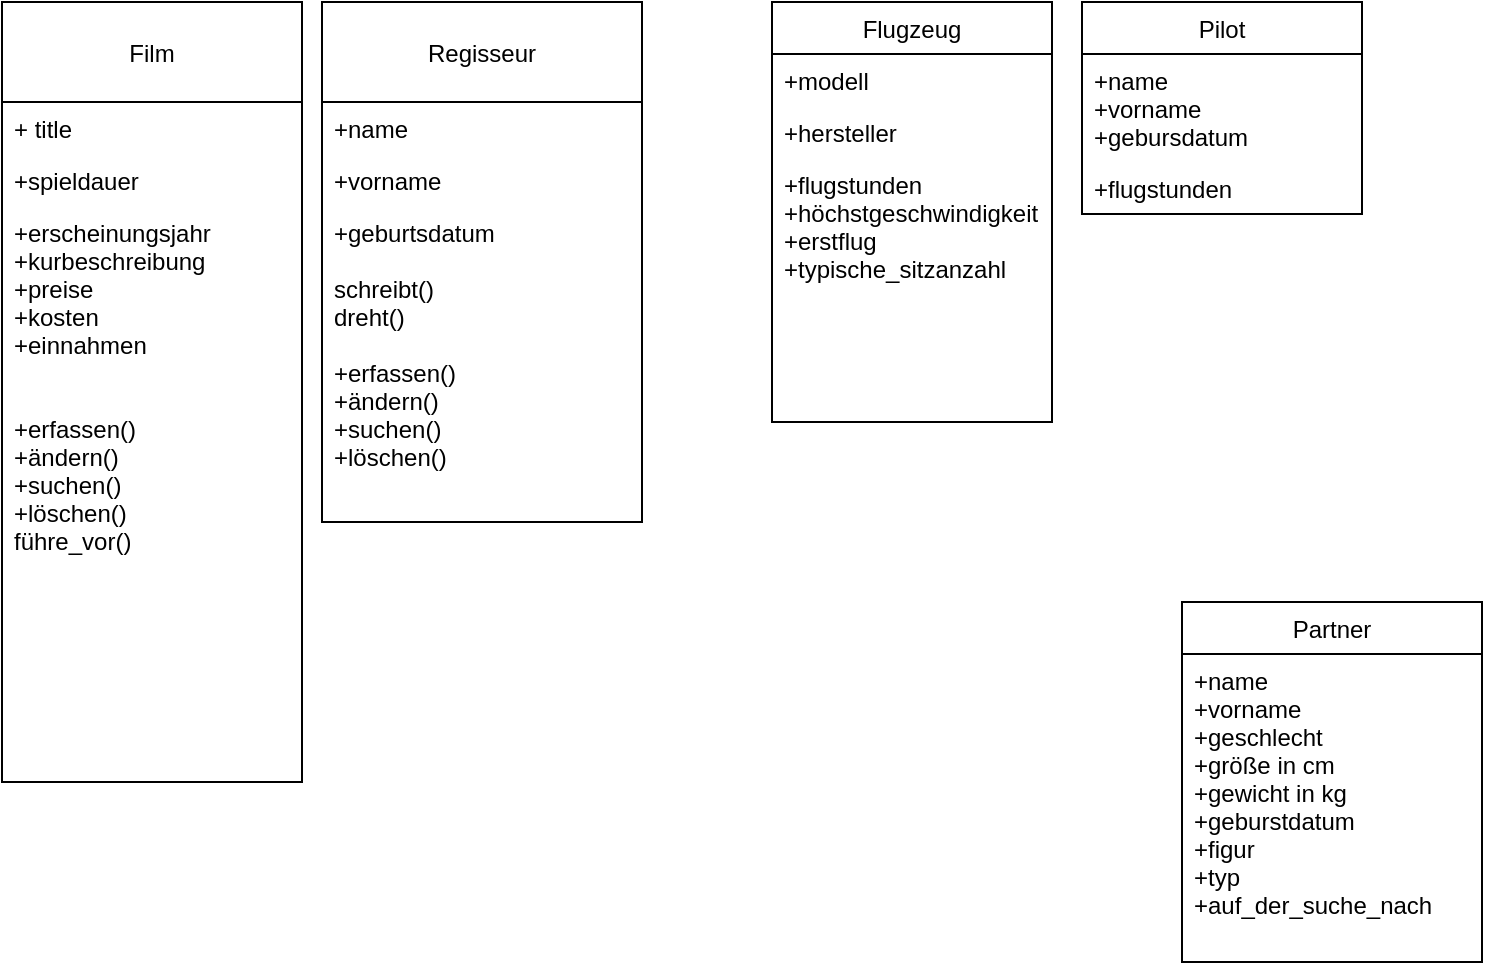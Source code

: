 <mxfile>
    <diagram id="YbHezfMbHDFdZXx-N58q" name="Page-1">
        <mxGraphModel dx="1381" dy="759" grid="1" gridSize="10" guides="1" tooltips="1" connect="1" arrows="1" fold="1" page="1" pageScale="1" pageWidth="850" pageHeight="1100" math="0" shadow="0">
            <root>
                <mxCell id="0"/>
                <mxCell id="1" parent="0"/>
                <mxCell id="6" value="Regisseur" style="swimlane;fontStyle=0;childLayout=stackLayout;horizontal=1;startSize=50;fillColor=none;horizontalStack=0;resizeParent=1;resizeParentMax=0;resizeLast=0;collapsible=1;marginBottom=0;" vertex="1" parent="1">
                    <mxGeometry x="200" y="40" width="160" height="260" as="geometry"/>
                </mxCell>
                <mxCell id="7" value="+name" style="text;strokeColor=none;fillColor=none;align=left;verticalAlign=top;spacingLeft=4;spacingRight=4;overflow=hidden;rotatable=0;points=[[0,0.5],[1,0.5]];portConstraint=eastwest;" vertex="1" parent="6">
                    <mxGeometry y="50" width="160" height="26" as="geometry"/>
                </mxCell>
                <mxCell id="8" value="+vorname" style="text;strokeColor=none;fillColor=none;align=left;verticalAlign=top;spacingLeft=4;spacingRight=4;overflow=hidden;rotatable=0;points=[[0,0.5],[1,0.5]];portConstraint=eastwest;" vertex="1" parent="6">
                    <mxGeometry y="76" width="160" height="26" as="geometry"/>
                </mxCell>
                <mxCell id="9" value="+geburtsdatum&#10;&#10;schreibt()&#10;dreht()&#10;&#10;+erfassen()&#10;+ändern()&#10;+suchen()&#10;+löschen()" style="text;strokeColor=none;fillColor=none;align=left;verticalAlign=top;spacingLeft=4;spacingRight=4;overflow=hidden;rotatable=0;points=[[0,0.5],[1,0.5]];portConstraint=eastwest;" vertex="1" parent="6">
                    <mxGeometry y="102" width="160" height="158" as="geometry"/>
                </mxCell>
                <mxCell id="10" value="Film" style="swimlane;fontStyle=0;childLayout=stackLayout;horizontal=1;startSize=50;fillColor=none;horizontalStack=0;resizeParent=1;resizeParentMax=0;resizeLast=0;collapsible=1;marginBottom=0;" vertex="1" parent="1">
                    <mxGeometry x="40" y="40" width="150" height="390" as="geometry"/>
                </mxCell>
                <mxCell id="11" value="+ title" style="text;strokeColor=none;fillColor=none;align=left;verticalAlign=top;spacingLeft=4;spacingRight=4;overflow=hidden;rotatable=0;points=[[0,0.5],[1,0.5]];portConstraint=eastwest;" vertex="1" parent="10">
                    <mxGeometry y="50" width="150" height="26" as="geometry"/>
                </mxCell>
                <mxCell id="12" value="+spieldauer" style="text;strokeColor=none;fillColor=none;align=left;verticalAlign=top;spacingLeft=4;spacingRight=4;overflow=hidden;rotatable=0;points=[[0,0.5],[1,0.5]];portConstraint=eastwest;" vertex="1" parent="10">
                    <mxGeometry y="76" width="150" height="26" as="geometry"/>
                </mxCell>
                <mxCell id="13" value="+erscheinungsjahr&#10;+kurbeschreibung&#10;+preise&#10;+kosten&#10;+einnahmen&#10;&#10;&#10;+erfassen()&#10;+ändern()&#10;+suchen()&#10;+löschen()&#10;führe_vor()" style="text;strokeColor=none;fillColor=none;align=left;verticalAlign=top;spacingLeft=4;spacingRight=4;overflow=hidden;rotatable=0;points=[[0,0.5],[1,0.5]];portConstraint=eastwest;" vertex="1" parent="10">
                    <mxGeometry y="102" width="150" height="288" as="geometry"/>
                </mxCell>
                <mxCell id="14" value="Flugzeug" style="swimlane;fontStyle=0;childLayout=stackLayout;horizontal=1;startSize=26;fillColor=none;horizontalStack=0;resizeParent=1;resizeParentMax=0;resizeLast=0;collapsible=1;marginBottom=0;" vertex="1" parent="1">
                    <mxGeometry x="425" y="40" width="140" height="210" as="geometry"/>
                </mxCell>
                <mxCell id="15" value="+modell&#10;" style="text;strokeColor=none;fillColor=none;align=left;verticalAlign=top;spacingLeft=4;spacingRight=4;overflow=hidden;rotatable=0;points=[[0,0.5],[1,0.5]];portConstraint=eastwest;" vertex="1" parent="14">
                    <mxGeometry y="26" width="140" height="26" as="geometry"/>
                </mxCell>
                <mxCell id="16" value="+hersteller" style="text;strokeColor=none;fillColor=none;align=left;verticalAlign=top;spacingLeft=4;spacingRight=4;overflow=hidden;rotatable=0;points=[[0,0.5],[1,0.5]];portConstraint=eastwest;" vertex="1" parent="14">
                    <mxGeometry y="52" width="140" height="26" as="geometry"/>
                </mxCell>
                <mxCell id="17" value="+flugstunden&#10;+höchstgeschwindigkeit&#10;+erstflug&#10;+typische_sitzanzahl" style="text;strokeColor=none;fillColor=none;align=left;verticalAlign=top;spacingLeft=4;spacingRight=4;overflow=hidden;rotatable=0;points=[[0,0.5],[1,0.5]];portConstraint=eastwest;" vertex="1" parent="14">
                    <mxGeometry y="78" width="140" height="132" as="geometry"/>
                </mxCell>
                <mxCell id="18" value="Pilot" style="swimlane;fontStyle=0;childLayout=stackLayout;horizontal=1;startSize=26;fillColor=none;horizontalStack=0;resizeParent=1;resizeParentMax=0;resizeLast=0;collapsible=1;marginBottom=0;" vertex="1" parent="1">
                    <mxGeometry x="580" y="40" width="140" height="106" as="geometry"/>
                </mxCell>
                <mxCell id="19" value="+name&#10;+vorname&#10;+gebursdatum" style="text;strokeColor=none;fillColor=none;align=left;verticalAlign=top;spacingLeft=4;spacingRight=4;overflow=hidden;rotatable=0;points=[[0,0.5],[1,0.5]];portConstraint=eastwest;" vertex="1" parent="18">
                    <mxGeometry y="26" width="140" height="54" as="geometry"/>
                </mxCell>
                <mxCell id="20" value="+flugstunden" style="text;strokeColor=none;fillColor=none;align=left;verticalAlign=top;spacingLeft=4;spacingRight=4;overflow=hidden;rotatable=0;points=[[0,0.5],[1,0.5]];portConstraint=eastwest;" vertex="1" parent="18">
                    <mxGeometry y="80" width="140" height="26" as="geometry"/>
                </mxCell>
                <mxCell id="22" value="Partner" style="swimlane;fontStyle=0;childLayout=stackLayout;horizontal=1;startSize=26;fillColor=none;horizontalStack=0;resizeParent=1;resizeParentMax=0;resizeLast=0;collapsible=1;marginBottom=0;" vertex="1" parent="1">
                    <mxGeometry x="630" y="340" width="150" height="180" as="geometry"/>
                </mxCell>
                <mxCell id="23" value="+name&#10;+vorname&#10;+geschlecht&#10;+größe in cm&#10;+gewicht in kg&#10;+geburstdatum&#10;+figur&#10;+typ&#10;+auf_der_suche_nach" style="text;strokeColor=none;fillColor=none;align=left;verticalAlign=top;spacingLeft=4;spacingRight=4;overflow=hidden;rotatable=0;points=[[0,0.5],[1,0.5]];portConstraint=eastwest;" vertex="1" parent="22">
                    <mxGeometry y="26" width="150" height="154" as="geometry"/>
                </mxCell>
            </root>
        </mxGraphModel>
    </diagram>
</mxfile>
